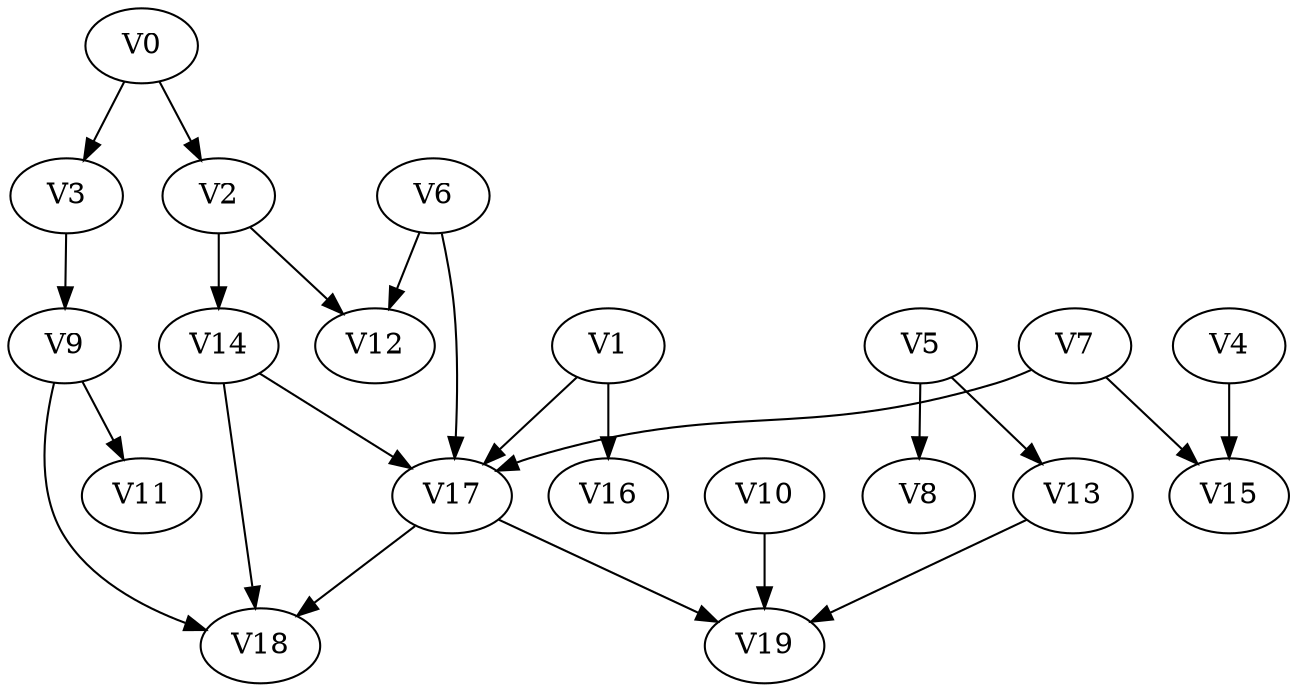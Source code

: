 strict digraph my_dotgraph {
concentrate=True;
V0;
V1;
V2;
V3;
V4;
V5;
V6;
V7;
V8;
V9;
V10;
V11;
V12;
V13;
V14;
V15;
V16;
V17;
V18;
V19;
V0 -> V2;
V0 -> V3;
V1 -> V16;
V1 -> V17;
V2 -> V12;
V2 -> V14;
V3 -> V9;
V4 -> V15;
V5 -> V8;
V5 -> V13;
V6 -> V12;
V6 -> V17;
V7 -> V15;
V7 -> V17;
V9 -> V11;
V9 -> V18;
V10 -> V19;
V13 -> V19;
V14 -> V17;
V14 -> V18;
V17 -> V18;
V17 -> V19;
}